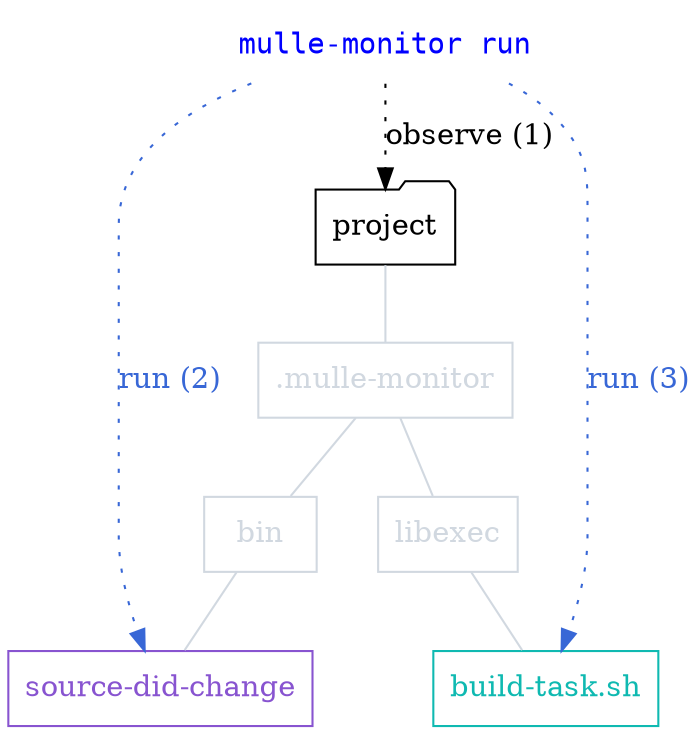 digraph G {
    graph [rankdir = TD];

    "mulle-monitor run"   [ shape="none", fontcolor="blue", fontname="monospace"]

    node[ shape="folder" ];

    project


    { rank = "same"; "mulle-monitor run" };

    edge[ arrowhead="", style="dotted" ];

    node[shape=record, color="#8854d0", fontcolor="#8854d0"];
    "s_did_update"

    node[ color="#d1d8e0", fontcolor="#d1d8e0" ];

    "mulle-monitor run" -> "project"              [ label="observe (1)" ]

    edge[ arrowhead="none", color="#d1d8e0", style="" ];

    "project"         -> ".mulle-monitor"
    ".mulle-monitor"  -> "bin"
    ".mulle-monitor"  -> "libexec"

    edge[ color="#3867d6", fontcolor="#3867d6" ];

    "mulle-monitor run" -> "s_did_update"   [ arrowhead="", label="run (2)", style="dotted" ]
    "mulle-monitor run" -> "build-task.sh"  [ arrowhead="", label="run (3)", style="dotted" ]

    edge[ color="#d1d8e0", fontcolor="#d1d8e0" ];

    "bin"             -> "s_did_update"

    "s_did_update"    [ label="source-did-change"]

    "libexec"         -> "build-task.sh"

    "build-task.sh"  [ color="#0fb9b1", fontcolor="#0fb9b1"]
}
